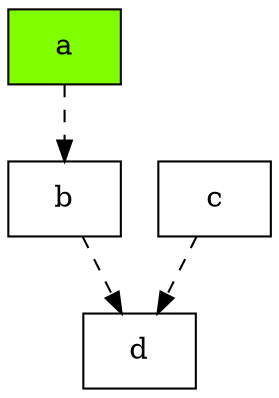 digraph abc {
	node [shape="record"];
	edge [style="dashed"];

	a [style="filled", color="black", fillcolor="chartreuse"];
	b;
	c;
	d;

	a->b;
	b->d;
	c->d;
}